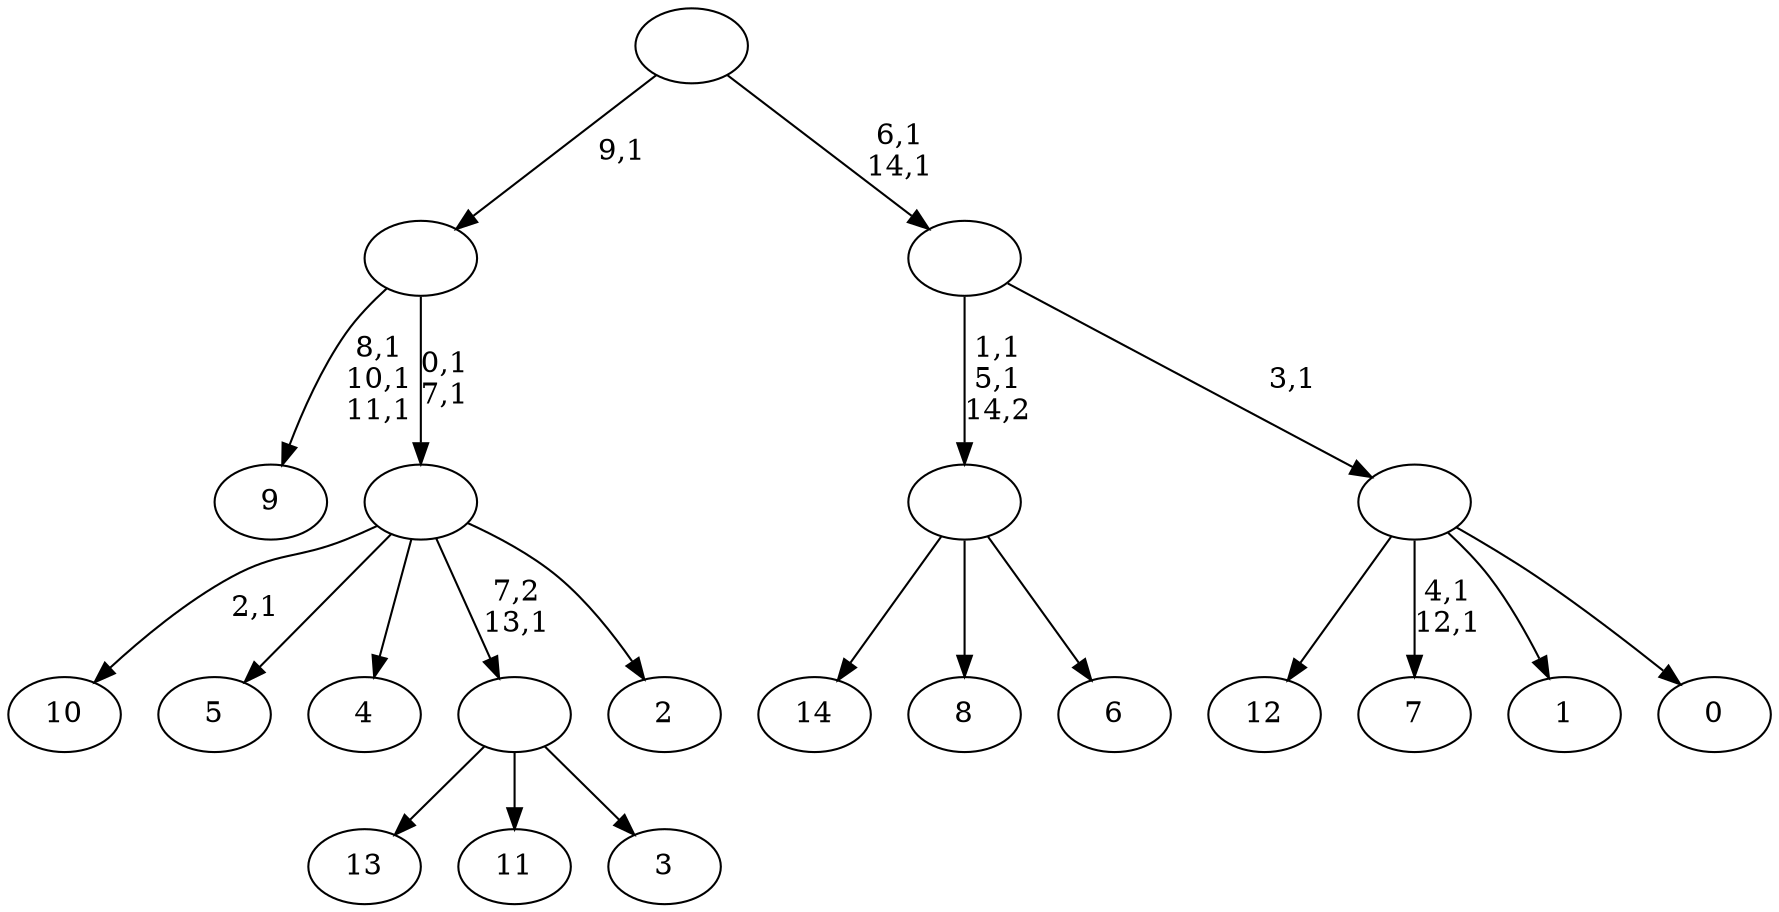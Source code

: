 digraph T {
	30 [label="14"]
	29 [label="13"]
	28 [label="12"]
	27 [label="11"]
	26 [label="10"]
	24 [label="9"]
	20 [label="8"]
	19 [label="7"]
	16 [label="6"]
	15 [label=""]
	13 [label="5"]
	12 [label="4"]
	11 [label="3"]
	10 [label=""]
	9 [label="2"]
	8 [label=""]
	6 [label=""]
	5 [label="1"]
	4 [label="0"]
	3 [label=""]
	2 [label=""]
	0 [label=""]
	15 -> 30 [label=""]
	15 -> 20 [label=""]
	15 -> 16 [label=""]
	10 -> 29 [label=""]
	10 -> 27 [label=""]
	10 -> 11 [label=""]
	8 -> 26 [label="2,1"]
	8 -> 13 [label=""]
	8 -> 12 [label=""]
	8 -> 10 [label="7,2\n13,1"]
	8 -> 9 [label=""]
	6 -> 8 [label="0,1\n7,1"]
	6 -> 24 [label="8,1\n10,1\n11,1"]
	3 -> 19 [label="4,1\n12,1"]
	3 -> 28 [label=""]
	3 -> 5 [label=""]
	3 -> 4 [label=""]
	2 -> 15 [label="1,1\n5,1\n14,2"]
	2 -> 3 [label="3,1"]
	0 -> 2 [label="6,1\n14,1"]
	0 -> 6 [label="9,1"]
}
